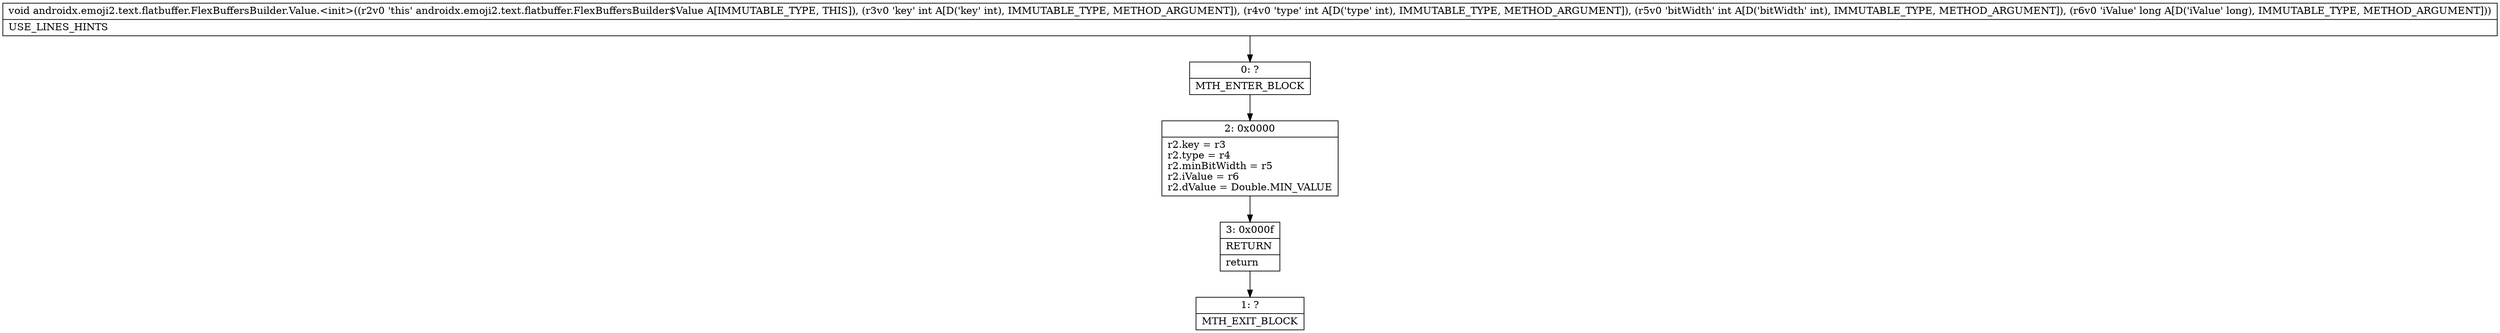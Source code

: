 digraph "CFG forandroidx.emoji2.text.flatbuffer.FlexBuffersBuilder.Value.\<init\>(IIIJ)V" {
Node_0 [shape=record,label="{0\:\ ?|MTH_ENTER_BLOCK\l}"];
Node_2 [shape=record,label="{2\:\ 0x0000|r2.key = r3\lr2.type = r4\lr2.minBitWidth = r5\lr2.iValue = r6\lr2.dValue = Double.MIN_VALUE\l}"];
Node_3 [shape=record,label="{3\:\ 0x000f|RETURN\l|return\l}"];
Node_1 [shape=record,label="{1\:\ ?|MTH_EXIT_BLOCK\l}"];
MethodNode[shape=record,label="{void androidx.emoji2.text.flatbuffer.FlexBuffersBuilder.Value.\<init\>((r2v0 'this' androidx.emoji2.text.flatbuffer.FlexBuffersBuilder$Value A[IMMUTABLE_TYPE, THIS]), (r3v0 'key' int A[D('key' int), IMMUTABLE_TYPE, METHOD_ARGUMENT]), (r4v0 'type' int A[D('type' int), IMMUTABLE_TYPE, METHOD_ARGUMENT]), (r5v0 'bitWidth' int A[D('bitWidth' int), IMMUTABLE_TYPE, METHOD_ARGUMENT]), (r6v0 'iValue' long A[D('iValue' long), IMMUTABLE_TYPE, METHOD_ARGUMENT]))  | USE_LINES_HINTS\l}"];
MethodNode -> Node_0;Node_0 -> Node_2;
Node_2 -> Node_3;
Node_3 -> Node_1;
}

